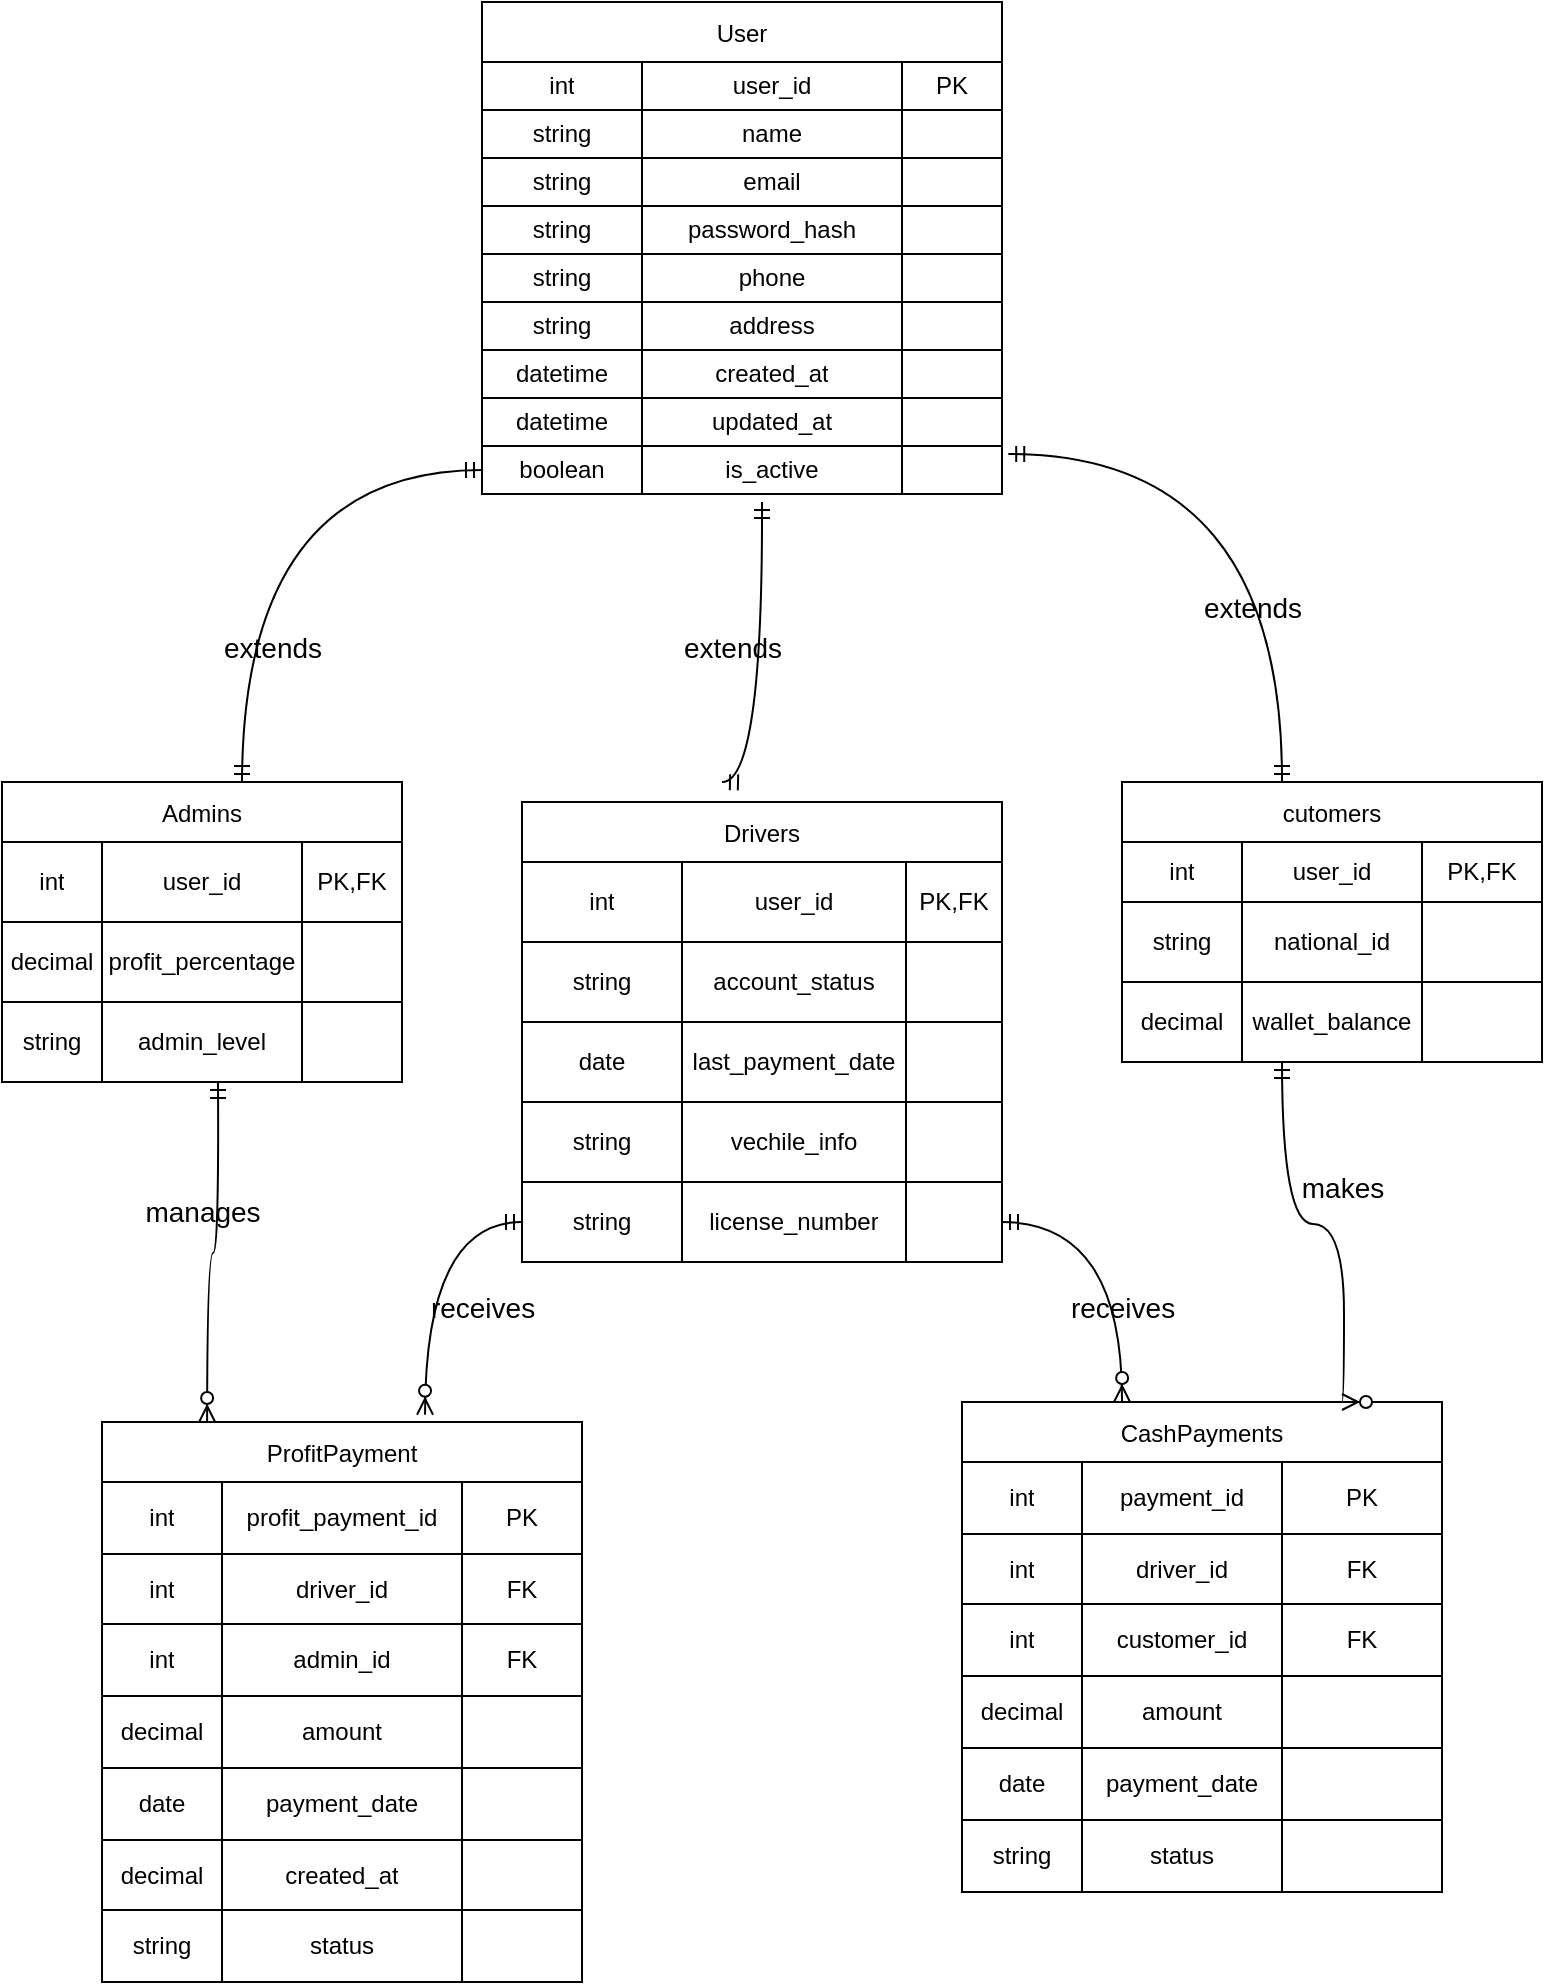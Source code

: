 <mxfile version="26.0.10">
  <diagram id="R2lEEEUBdFMjLlhIrx00" name="Page-1">
    <mxGraphModel dx="1493" dy="669" grid="1" gridSize="10" guides="1" tooltips="1" connect="1" arrows="1" fold="1" page="1" pageScale="1" pageWidth="850" pageHeight="1100" math="0" shadow="0" extFonts="Permanent Marker^https://fonts.googleapis.com/css?family=Permanent+Marker">
      <root>
        <mxCell id="0" />
        <mxCell id="1" parent="0" />
        <mxCell id="Ww189aZFwE7ANTec-XfQ-183" value="User" style="shape=table;startSize=30;container=1;collapsible=0;childLayout=tableLayout;" vertex="1" parent="1">
          <mxGeometry x="280" y="10" width="260" height="246" as="geometry" />
        </mxCell>
        <mxCell id="Ww189aZFwE7ANTec-XfQ-184" value="" style="shape=tableRow;horizontal=0;startSize=0;swimlaneHead=0;swimlaneBody=0;strokeColor=inherit;top=0;left=0;bottom=0;right=0;collapsible=0;dropTarget=0;fillColor=none;points=[[0,0.5],[1,0.5]];portConstraint=eastwest;" vertex="1" parent="Ww189aZFwE7ANTec-XfQ-183">
          <mxGeometry y="30" width="260" height="24" as="geometry" />
        </mxCell>
        <mxCell id="Ww189aZFwE7ANTec-XfQ-185" value="int" style="shape=partialRectangle;html=1;whiteSpace=wrap;connectable=0;strokeColor=inherit;overflow=hidden;fillColor=none;top=0;left=0;bottom=0;right=0;pointerEvents=1;" vertex="1" parent="Ww189aZFwE7ANTec-XfQ-184">
          <mxGeometry width="80" height="24" as="geometry">
            <mxRectangle width="80" height="24" as="alternateBounds" />
          </mxGeometry>
        </mxCell>
        <mxCell id="Ww189aZFwE7ANTec-XfQ-186" value="user_id" style="shape=partialRectangle;html=1;whiteSpace=wrap;connectable=0;strokeColor=inherit;overflow=hidden;fillColor=none;top=0;left=0;bottom=0;right=0;pointerEvents=1;" vertex="1" parent="Ww189aZFwE7ANTec-XfQ-184">
          <mxGeometry x="80" width="130" height="24" as="geometry">
            <mxRectangle width="130" height="24" as="alternateBounds" />
          </mxGeometry>
        </mxCell>
        <mxCell id="Ww189aZFwE7ANTec-XfQ-187" value="PK" style="shape=partialRectangle;html=1;whiteSpace=wrap;connectable=0;strokeColor=inherit;overflow=hidden;fillColor=none;top=0;left=0;bottom=0;right=0;pointerEvents=1;" vertex="1" parent="Ww189aZFwE7ANTec-XfQ-184">
          <mxGeometry x="210" width="50" height="24" as="geometry">
            <mxRectangle width="50" height="24" as="alternateBounds" />
          </mxGeometry>
        </mxCell>
        <mxCell id="Ww189aZFwE7ANTec-XfQ-188" value="" style="shape=tableRow;horizontal=0;startSize=0;swimlaneHead=0;swimlaneBody=0;strokeColor=inherit;top=0;left=0;bottom=0;right=0;collapsible=0;dropTarget=0;fillColor=none;points=[[0,0.5],[1,0.5]];portConstraint=eastwest;" vertex="1" parent="Ww189aZFwE7ANTec-XfQ-183">
          <mxGeometry y="54" width="260" height="24" as="geometry" />
        </mxCell>
        <mxCell id="Ww189aZFwE7ANTec-XfQ-189" value="string" style="shape=partialRectangle;html=1;whiteSpace=wrap;connectable=0;strokeColor=inherit;overflow=hidden;fillColor=none;top=0;left=0;bottom=0;right=0;pointerEvents=1;" vertex="1" parent="Ww189aZFwE7ANTec-XfQ-188">
          <mxGeometry width="80" height="24" as="geometry">
            <mxRectangle width="80" height="24" as="alternateBounds" />
          </mxGeometry>
        </mxCell>
        <mxCell id="Ww189aZFwE7ANTec-XfQ-190" value="name" style="shape=partialRectangle;html=1;whiteSpace=wrap;connectable=0;strokeColor=inherit;overflow=hidden;fillColor=none;top=0;left=0;bottom=0;right=0;pointerEvents=1;" vertex="1" parent="Ww189aZFwE7ANTec-XfQ-188">
          <mxGeometry x="80" width="130" height="24" as="geometry">
            <mxRectangle width="130" height="24" as="alternateBounds" />
          </mxGeometry>
        </mxCell>
        <mxCell id="Ww189aZFwE7ANTec-XfQ-191" value="" style="shape=partialRectangle;html=1;whiteSpace=wrap;connectable=0;strokeColor=inherit;overflow=hidden;fillColor=none;top=0;left=0;bottom=0;right=0;pointerEvents=1;" vertex="1" parent="Ww189aZFwE7ANTec-XfQ-188">
          <mxGeometry x="210" width="50" height="24" as="geometry">
            <mxRectangle width="50" height="24" as="alternateBounds" />
          </mxGeometry>
        </mxCell>
        <mxCell id="Ww189aZFwE7ANTec-XfQ-192" value="" style="shape=tableRow;horizontal=0;startSize=0;swimlaneHead=0;swimlaneBody=0;strokeColor=inherit;top=0;left=0;bottom=0;right=0;collapsible=0;dropTarget=0;fillColor=none;points=[[0,0.5],[1,0.5]];portConstraint=eastwest;" vertex="1" parent="Ww189aZFwE7ANTec-XfQ-183">
          <mxGeometry y="78" width="260" height="24" as="geometry" />
        </mxCell>
        <mxCell id="Ww189aZFwE7ANTec-XfQ-193" value="string" style="shape=partialRectangle;html=1;whiteSpace=wrap;connectable=0;strokeColor=inherit;overflow=hidden;fillColor=none;top=0;left=0;bottom=0;right=0;pointerEvents=1;" vertex="1" parent="Ww189aZFwE7ANTec-XfQ-192">
          <mxGeometry width="80" height="24" as="geometry">
            <mxRectangle width="80" height="24" as="alternateBounds" />
          </mxGeometry>
        </mxCell>
        <mxCell id="Ww189aZFwE7ANTec-XfQ-194" value="email" style="shape=partialRectangle;html=1;whiteSpace=wrap;connectable=0;strokeColor=inherit;overflow=hidden;fillColor=none;top=0;left=0;bottom=0;right=0;pointerEvents=1;" vertex="1" parent="Ww189aZFwE7ANTec-XfQ-192">
          <mxGeometry x="80" width="130" height="24" as="geometry">
            <mxRectangle width="130" height="24" as="alternateBounds" />
          </mxGeometry>
        </mxCell>
        <mxCell id="Ww189aZFwE7ANTec-XfQ-195" value="" style="shape=partialRectangle;html=1;whiteSpace=wrap;connectable=0;strokeColor=inherit;overflow=hidden;fillColor=none;top=0;left=0;bottom=0;right=0;pointerEvents=1;" vertex="1" parent="Ww189aZFwE7ANTec-XfQ-192">
          <mxGeometry x="210" width="50" height="24" as="geometry">
            <mxRectangle width="50" height="24" as="alternateBounds" />
          </mxGeometry>
        </mxCell>
        <mxCell id="Ww189aZFwE7ANTec-XfQ-196" value="" style="shape=tableRow;horizontal=0;startSize=0;swimlaneHead=0;swimlaneBody=0;strokeColor=inherit;top=0;left=0;bottom=0;right=0;collapsible=0;dropTarget=0;fillColor=none;points=[[0,0.5],[1,0.5]];portConstraint=eastwest;" vertex="1" parent="Ww189aZFwE7ANTec-XfQ-183">
          <mxGeometry y="102" width="260" height="24" as="geometry" />
        </mxCell>
        <mxCell id="Ww189aZFwE7ANTec-XfQ-197" value="string" style="shape=partialRectangle;html=1;whiteSpace=wrap;connectable=0;strokeColor=inherit;overflow=hidden;fillColor=none;top=0;left=0;bottom=0;right=0;pointerEvents=1;" vertex="1" parent="Ww189aZFwE7ANTec-XfQ-196">
          <mxGeometry width="80" height="24" as="geometry">
            <mxRectangle width="80" height="24" as="alternateBounds" />
          </mxGeometry>
        </mxCell>
        <mxCell id="Ww189aZFwE7ANTec-XfQ-198" value="password_hash" style="shape=partialRectangle;html=1;whiteSpace=wrap;connectable=0;strokeColor=inherit;overflow=hidden;fillColor=none;top=0;left=0;bottom=0;right=0;pointerEvents=1;" vertex="1" parent="Ww189aZFwE7ANTec-XfQ-196">
          <mxGeometry x="80" width="130" height="24" as="geometry">
            <mxRectangle width="130" height="24" as="alternateBounds" />
          </mxGeometry>
        </mxCell>
        <mxCell id="Ww189aZFwE7ANTec-XfQ-199" value="" style="shape=partialRectangle;html=1;whiteSpace=wrap;connectable=0;strokeColor=inherit;overflow=hidden;fillColor=none;top=0;left=0;bottom=0;right=0;pointerEvents=1;" vertex="1" parent="Ww189aZFwE7ANTec-XfQ-196">
          <mxGeometry x="210" width="50" height="24" as="geometry">
            <mxRectangle width="50" height="24" as="alternateBounds" />
          </mxGeometry>
        </mxCell>
        <mxCell id="Ww189aZFwE7ANTec-XfQ-200" value="" style="shape=tableRow;horizontal=0;startSize=0;swimlaneHead=0;swimlaneBody=0;strokeColor=inherit;top=0;left=0;bottom=0;right=0;collapsible=0;dropTarget=0;fillColor=none;points=[[0,0.5],[1,0.5]];portConstraint=eastwest;" vertex="1" parent="Ww189aZFwE7ANTec-XfQ-183">
          <mxGeometry y="126" width="260" height="24" as="geometry" />
        </mxCell>
        <mxCell id="Ww189aZFwE7ANTec-XfQ-201" value="string" style="shape=partialRectangle;html=1;whiteSpace=wrap;connectable=0;strokeColor=inherit;overflow=hidden;fillColor=none;top=0;left=0;bottom=0;right=0;pointerEvents=1;" vertex="1" parent="Ww189aZFwE7ANTec-XfQ-200">
          <mxGeometry width="80" height="24" as="geometry">
            <mxRectangle width="80" height="24" as="alternateBounds" />
          </mxGeometry>
        </mxCell>
        <mxCell id="Ww189aZFwE7ANTec-XfQ-202" value="phone" style="shape=partialRectangle;html=1;whiteSpace=wrap;connectable=0;strokeColor=inherit;overflow=hidden;fillColor=none;top=0;left=0;bottom=0;right=0;pointerEvents=1;" vertex="1" parent="Ww189aZFwE7ANTec-XfQ-200">
          <mxGeometry x="80" width="130" height="24" as="geometry">
            <mxRectangle width="130" height="24" as="alternateBounds" />
          </mxGeometry>
        </mxCell>
        <mxCell id="Ww189aZFwE7ANTec-XfQ-203" value="" style="shape=partialRectangle;html=1;whiteSpace=wrap;connectable=0;strokeColor=inherit;overflow=hidden;fillColor=none;top=0;left=0;bottom=0;right=0;pointerEvents=1;" vertex="1" parent="Ww189aZFwE7ANTec-XfQ-200">
          <mxGeometry x="210" width="50" height="24" as="geometry">
            <mxRectangle width="50" height="24" as="alternateBounds" />
          </mxGeometry>
        </mxCell>
        <mxCell id="Ww189aZFwE7ANTec-XfQ-204" value="" style="shape=tableRow;horizontal=0;startSize=0;swimlaneHead=0;swimlaneBody=0;strokeColor=inherit;top=0;left=0;bottom=0;right=0;collapsible=0;dropTarget=0;fillColor=none;points=[[0,0.5],[1,0.5]];portConstraint=eastwest;" vertex="1" parent="Ww189aZFwE7ANTec-XfQ-183">
          <mxGeometry y="150" width="260" height="24" as="geometry" />
        </mxCell>
        <mxCell id="Ww189aZFwE7ANTec-XfQ-205" value="string" style="shape=partialRectangle;html=1;whiteSpace=wrap;connectable=0;strokeColor=inherit;overflow=hidden;fillColor=none;top=0;left=0;bottom=0;right=0;pointerEvents=1;" vertex="1" parent="Ww189aZFwE7ANTec-XfQ-204">
          <mxGeometry width="80" height="24" as="geometry">
            <mxRectangle width="80" height="24" as="alternateBounds" />
          </mxGeometry>
        </mxCell>
        <mxCell id="Ww189aZFwE7ANTec-XfQ-206" value="address" style="shape=partialRectangle;html=1;whiteSpace=wrap;connectable=0;strokeColor=inherit;overflow=hidden;fillColor=none;top=0;left=0;bottom=0;right=0;pointerEvents=1;" vertex="1" parent="Ww189aZFwE7ANTec-XfQ-204">
          <mxGeometry x="80" width="130" height="24" as="geometry">
            <mxRectangle width="130" height="24" as="alternateBounds" />
          </mxGeometry>
        </mxCell>
        <mxCell id="Ww189aZFwE7ANTec-XfQ-207" value="" style="shape=partialRectangle;html=1;whiteSpace=wrap;connectable=0;strokeColor=inherit;overflow=hidden;fillColor=none;top=0;left=0;bottom=0;right=0;pointerEvents=1;" vertex="1" parent="Ww189aZFwE7ANTec-XfQ-204">
          <mxGeometry x="210" width="50" height="24" as="geometry">
            <mxRectangle width="50" height="24" as="alternateBounds" />
          </mxGeometry>
        </mxCell>
        <mxCell id="Ww189aZFwE7ANTec-XfQ-212" value="" style="shape=tableRow;horizontal=0;startSize=0;swimlaneHead=0;swimlaneBody=0;strokeColor=inherit;top=0;left=0;bottom=0;right=0;collapsible=0;dropTarget=0;fillColor=none;points=[[0,0.5],[1,0.5]];portConstraint=eastwest;" vertex="1" parent="Ww189aZFwE7ANTec-XfQ-183">
          <mxGeometry y="174" width="260" height="24" as="geometry" />
        </mxCell>
        <mxCell id="Ww189aZFwE7ANTec-XfQ-213" value="datetime" style="shape=partialRectangle;html=1;whiteSpace=wrap;connectable=0;strokeColor=inherit;overflow=hidden;fillColor=none;top=0;left=0;bottom=0;right=0;pointerEvents=1;" vertex="1" parent="Ww189aZFwE7ANTec-XfQ-212">
          <mxGeometry width="80" height="24" as="geometry">
            <mxRectangle width="80" height="24" as="alternateBounds" />
          </mxGeometry>
        </mxCell>
        <mxCell id="Ww189aZFwE7ANTec-XfQ-214" value="created_at" style="shape=partialRectangle;html=1;whiteSpace=wrap;connectable=0;strokeColor=inherit;overflow=hidden;fillColor=none;top=0;left=0;bottom=0;right=0;pointerEvents=1;" vertex="1" parent="Ww189aZFwE7ANTec-XfQ-212">
          <mxGeometry x="80" width="130" height="24" as="geometry">
            <mxRectangle width="130" height="24" as="alternateBounds" />
          </mxGeometry>
        </mxCell>
        <mxCell id="Ww189aZFwE7ANTec-XfQ-215" value="" style="shape=partialRectangle;html=1;whiteSpace=wrap;connectable=0;strokeColor=inherit;overflow=hidden;fillColor=none;top=0;left=0;bottom=0;right=0;pointerEvents=1;" vertex="1" parent="Ww189aZFwE7ANTec-XfQ-212">
          <mxGeometry x="210" width="50" height="24" as="geometry">
            <mxRectangle width="50" height="24" as="alternateBounds" />
          </mxGeometry>
        </mxCell>
        <mxCell id="Ww189aZFwE7ANTec-XfQ-216" value="" style="shape=tableRow;horizontal=0;startSize=0;swimlaneHead=0;swimlaneBody=0;strokeColor=inherit;top=0;left=0;bottom=0;right=0;collapsible=0;dropTarget=0;fillColor=none;points=[[0,0.5],[1,0.5]];portConstraint=eastwest;" vertex="1" parent="Ww189aZFwE7ANTec-XfQ-183">
          <mxGeometry y="198" width="260" height="24" as="geometry" />
        </mxCell>
        <mxCell id="Ww189aZFwE7ANTec-XfQ-217" value="datetime" style="shape=partialRectangle;html=1;whiteSpace=wrap;connectable=0;strokeColor=inherit;overflow=hidden;fillColor=none;top=0;left=0;bottom=0;right=0;pointerEvents=1;" vertex="1" parent="Ww189aZFwE7ANTec-XfQ-216">
          <mxGeometry width="80" height="24" as="geometry">
            <mxRectangle width="80" height="24" as="alternateBounds" />
          </mxGeometry>
        </mxCell>
        <mxCell id="Ww189aZFwE7ANTec-XfQ-218" value="updated_at" style="shape=partialRectangle;html=1;whiteSpace=wrap;connectable=0;strokeColor=inherit;overflow=hidden;fillColor=none;top=0;left=0;bottom=0;right=0;pointerEvents=1;" vertex="1" parent="Ww189aZFwE7ANTec-XfQ-216">
          <mxGeometry x="80" width="130" height="24" as="geometry">
            <mxRectangle width="130" height="24" as="alternateBounds" />
          </mxGeometry>
        </mxCell>
        <mxCell id="Ww189aZFwE7ANTec-XfQ-219" value="" style="shape=partialRectangle;html=1;whiteSpace=wrap;connectable=0;strokeColor=inherit;overflow=hidden;fillColor=none;top=0;left=0;bottom=0;right=0;pointerEvents=1;" vertex="1" parent="Ww189aZFwE7ANTec-XfQ-216">
          <mxGeometry x="210" width="50" height="24" as="geometry">
            <mxRectangle width="50" height="24" as="alternateBounds" />
          </mxGeometry>
        </mxCell>
        <mxCell id="Ww189aZFwE7ANTec-XfQ-220" value="" style="shape=tableRow;horizontal=0;startSize=0;swimlaneHead=0;swimlaneBody=0;strokeColor=inherit;top=0;left=0;bottom=0;right=0;collapsible=0;dropTarget=0;fillColor=none;points=[[0,0.5],[1,0.5]];portConstraint=eastwest;" vertex="1" parent="Ww189aZFwE7ANTec-XfQ-183">
          <mxGeometry y="222" width="260" height="24" as="geometry" />
        </mxCell>
        <mxCell id="Ww189aZFwE7ANTec-XfQ-221" value="boolean" style="shape=partialRectangle;html=1;whiteSpace=wrap;connectable=0;strokeColor=inherit;overflow=hidden;fillColor=none;top=0;left=0;bottom=0;right=0;pointerEvents=1;" vertex="1" parent="Ww189aZFwE7ANTec-XfQ-220">
          <mxGeometry width="80" height="24" as="geometry">
            <mxRectangle width="80" height="24" as="alternateBounds" />
          </mxGeometry>
        </mxCell>
        <mxCell id="Ww189aZFwE7ANTec-XfQ-222" value="is_active" style="shape=partialRectangle;html=1;whiteSpace=wrap;connectable=0;strokeColor=inherit;overflow=hidden;fillColor=none;top=0;left=0;bottom=0;right=0;pointerEvents=1;" vertex="1" parent="Ww189aZFwE7ANTec-XfQ-220">
          <mxGeometry x="80" width="130" height="24" as="geometry">
            <mxRectangle width="130" height="24" as="alternateBounds" />
          </mxGeometry>
        </mxCell>
        <mxCell id="Ww189aZFwE7ANTec-XfQ-223" value="" style="shape=partialRectangle;html=1;whiteSpace=wrap;connectable=0;strokeColor=inherit;overflow=hidden;fillColor=none;top=0;left=0;bottom=0;right=0;pointerEvents=1;" vertex="1" parent="Ww189aZFwE7ANTec-XfQ-220">
          <mxGeometry x="210" width="50" height="24" as="geometry">
            <mxRectangle width="50" height="24" as="alternateBounds" />
          </mxGeometry>
        </mxCell>
        <mxCell id="Ww189aZFwE7ANTec-XfQ-224" value="cutomers" style="shape=table;startSize=30;container=1;collapsible=0;childLayout=tableLayout;" vertex="1" parent="1">
          <mxGeometry x="600" y="400" width="210" height="140" as="geometry" />
        </mxCell>
        <mxCell id="Ww189aZFwE7ANTec-XfQ-225" value="" style="shape=tableRow;horizontal=0;startSize=0;swimlaneHead=0;swimlaneBody=0;strokeColor=inherit;top=0;left=0;bottom=0;right=0;collapsible=0;dropTarget=0;fillColor=none;points=[[0,0.5],[1,0.5]];portConstraint=eastwest;" vertex="1" parent="Ww189aZFwE7ANTec-XfQ-224">
          <mxGeometry y="30" width="210" height="30" as="geometry" />
        </mxCell>
        <mxCell id="Ww189aZFwE7ANTec-XfQ-226" value="int" style="shape=partialRectangle;html=1;whiteSpace=wrap;connectable=0;strokeColor=inherit;overflow=hidden;fillColor=none;top=0;left=0;bottom=0;right=0;pointerEvents=1;" vertex="1" parent="Ww189aZFwE7ANTec-XfQ-225">
          <mxGeometry width="60" height="30" as="geometry">
            <mxRectangle width="60" height="30" as="alternateBounds" />
          </mxGeometry>
        </mxCell>
        <mxCell id="Ww189aZFwE7ANTec-XfQ-227" value="user_id" style="shape=partialRectangle;html=1;whiteSpace=wrap;connectable=0;strokeColor=inherit;overflow=hidden;fillColor=none;top=0;left=0;bottom=0;right=0;pointerEvents=1;" vertex="1" parent="Ww189aZFwE7ANTec-XfQ-225">
          <mxGeometry x="60" width="90" height="30" as="geometry">
            <mxRectangle width="90" height="30" as="alternateBounds" />
          </mxGeometry>
        </mxCell>
        <mxCell id="Ww189aZFwE7ANTec-XfQ-228" value="PK,FK" style="shape=partialRectangle;html=1;whiteSpace=wrap;connectable=0;strokeColor=inherit;overflow=hidden;fillColor=none;top=0;left=0;bottom=0;right=0;pointerEvents=1;" vertex="1" parent="Ww189aZFwE7ANTec-XfQ-225">
          <mxGeometry x="150" width="60" height="30" as="geometry">
            <mxRectangle width="60" height="30" as="alternateBounds" />
          </mxGeometry>
        </mxCell>
        <mxCell id="Ww189aZFwE7ANTec-XfQ-229" value="" style="shape=tableRow;horizontal=0;startSize=0;swimlaneHead=0;swimlaneBody=0;strokeColor=inherit;top=0;left=0;bottom=0;right=0;collapsible=0;dropTarget=0;fillColor=none;points=[[0,0.5],[1,0.5]];portConstraint=eastwest;" vertex="1" parent="Ww189aZFwE7ANTec-XfQ-224">
          <mxGeometry y="60" width="210" height="40" as="geometry" />
        </mxCell>
        <mxCell id="Ww189aZFwE7ANTec-XfQ-230" value="string" style="shape=partialRectangle;html=1;whiteSpace=wrap;connectable=0;strokeColor=inherit;overflow=hidden;fillColor=none;top=0;left=0;bottom=0;right=0;pointerEvents=1;" vertex="1" parent="Ww189aZFwE7ANTec-XfQ-229">
          <mxGeometry width="60" height="40" as="geometry">
            <mxRectangle width="60" height="40" as="alternateBounds" />
          </mxGeometry>
        </mxCell>
        <mxCell id="Ww189aZFwE7ANTec-XfQ-231" value="national_id" style="shape=partialRectangle;html=1;whiteSpace=wrap;connectable=0;strokeColor=inherit;overflow=hidden;fillColor=none;top=0;left=0;bottom=0;right=0;pointerEvents=1;" vertex="1" parent="Ww189aZFwE7ANTec-XfQ-229">
          <mxGeometry x="60" width="90" height="40" as="geometry">
            <mxRectangle width="90" height="40" as="alternateBounds" />
          </mxGeometry>
        </mxCell>
        <mxCell id="Ww189aZFwE7ANTec-XfQ-232" value="" style="shape=partialRectangle;html=1;whiteSpace=wrap;connectable=0;strokeColor=inherit;overflow=hidden;fillColor=none;top=0;left=0;bottom=0;right=0;pointerEvents=1;" vertex="1" parent="Ww189aZFwE7ANTec-XfQ-229">
          <mxGeometry x="150" width="60" height="40" as="geometry">
            <mxRectangle width="60" height="40" as="alternateBounds" />
          </mxGeometry>
        </mxCell>
        <mxCell id="Ww189aZFwE7ANTec-XfQ-233" value="" style="shape=tableRow;horizontal=0;startSize=0;swimlaneHead=0;swimlaneBody=0;strokeColor=inherit;top=0;left=0;bottom=0;right=0;collapsible=0;dropTarget=0;fillColor=none;points=[[0,0.5],[1,0.5]];portConstraint=eastwest;" vertex="1" parent="Ww189aZFwE7ANTec-XfQ-224">
          <mxGeometry y="100" width="210" height="40" as="geometry" />
        </mxCell>
        <mxCell id="Ww189aZFwE7ANTec-XfQ-234" value="decimal" style="shape=partialRectangle;html=1;whiteSpace=wrap;connectable=0;strokeColor=inherit;overflow=hidden;fillColor=none;top=0;left=0;bottom=0;right=0;pointerEvents=1;" vertex="1" parent="Ww189aZFwE7ANTec-XfQ-233">
          <mxGeometry width="60" height="40" as="geometry">
            <mxRectangle width="60" height="40" as="alternateBounds" />
          </mxGeometry>
        </mxCell>
        <mxCell id="Ww189aZFwE7ANTec-XfQ-235" value="wallet_balance" style="shape=partialRectangle;html=1;whiteSpace=wrap;connectable=0;strokeColor=inherit;overflow=hidden;fillColor=none;top=0;left=0;bottom=0;right=0;pointerEvents=1;" vertex="1" parent="Ww189aZFwE7ANTec-XfQ-233">
          <mxGeometry x="60" width="90" height="40" as="geometry">
            <mxRectangle width="90" height="40" as="alternateBounds" />
          </mxGeometry>
        </mxCell>
        <mxCell id="Ww189aZFwE7ANTec-XfQ-236" value="" style="shape=partialRectangle;html=1;whiteSpace=wrap;connectable=0;strokeColor=inherit;overflow=hidden;fillColor=none;top=0;left=0;bottom=0;right=0;pointerEvents=1;" vertex="1" parent="Ww189aZFwE7ANTec-XfQ-233">
          <mxGeometry x="150" width="60" height="40" as="geometry">
            <mxRectangle width="60" height="40" as="alternateBounds" />
          </mxGeometry>
        </mxCell>
        <mxCell id="Ww189aZFwE7ANTec-XfQ-237" value="Drivers" style="shape=table;startSize=30;container=1;collapsible=0;childLayout=tableLayout;" vertex="1" parent="1">
          <mxGeometry x="300" y="410" width="240" height="230" as="geometry" />
        </mxCell>
        <mxCell id="Ww189aZFwE7ANTec-XfQ-238" value="" style="shape=tableRow;horizontal=0;startSize=0;swimlaneHead=0;swimlaneBody=0;strokeColor=inherit;top=0;left=0;bottom=0;right=0;collapsible=0;dropTarget=0;fillColor=none;points=[[0,0.5],[1,0.5]];portConstraint=eastwest;" vertex="1" parent="Ww189aZFwE7ANTec-XfQ-237">
          <mxGeometry y="30" width="240" height="40" as="geometry" />
        </mxCell>
        <mxCell id="Ww189aZFwE7ANTec-XfQ-239" value="int" style="shape=partialRectangle;html=1;whiteSpace=wrap;connectable=0;strokeColor=inherit;overflow=hidden;fillColor=none;top=0;left=0;bottom=0;right=0;pointerEvents=1;" vertex="1" parent="Ww189aZFwE7ANTec-XfQ-238">
          <mxGeometry width="80" height="40" as="geometry">
            <mxRectangle width="80" height="40" as="alternateBounds" />
          </mxGeometry>
        </mxCell>
        <mxCell id="Ww189aZFwE7ANTec-XfQ-240" value="user_id" style="shape=partialRectangle;html=1;whiteSpace=wrap;connectable=0;strokeColor=inherit;overflow=hidden;fillColor=none;top=0;left=0;bottom=0;right=0;pointerEvents=1;" vertex="1" parent="Ww189aZFwE7ANTec-XfQ-238">
          <mxGeometry x="80" width="112" height="40" as="geometry">
            <mxRectangle width="112" height="40" as="alternateBounds" />
          </mxGeometry>
        </mxCell>
        <mxCell id="Ww189aZFwE7ANTec-XfQ-241" value="PK,FK" style="shape=partialRectangle;html=1;whiteSpace=wrap;connectable=0;strokeColor=inherit;overflow=hidden;fillColor=none;top=0;left=0;bottom=0;right=0;pointerEvents=1;" vertex="1" parent="Ww189aZFwE7ANTec-XfQ-238">
          <mxGeometry x="192" width="48" height="40" as="geometry">
            <mxRectangle width="48" height="40" as="alternateBounds" />
          </mxGeometry>
        </mxCell>
        <mxCell id="Ww189aZFwE7ANTec-XfQ-242" value="" style="shape=tableRow;horizontal=0;startSize=0;swimlaneHead=0;swimlaneBody=0;strokeColor=inherit;top=0;left=0;bottom=0;right=0;collapsible=0;dropTarget=0;fillColor=none;points=[[0,0.5],[1,0.5]];portConstraint=eastwest;" vertex="1" parent="Ww189aZFwE7ANTec-XfQ-237">
          <mxGeometry y="70" width="240" height="40" as="geometry" />
        </mxCell>
        <mxCell id="Ww189aZFwE7ANTec-XfQ-243" value="string" style="shape=partialRectangle;html=1;whiteSpace=wrap;connectable=0;strokeColor=inherit;overflow=hidden;fillColor=none;top=0;left=0;bottom=0;right=0;pointerEvents=1;" vertex="1" parent="Ww189aZFwE7ANTec-XfQ-242">
          <mxGeometry width="80" height="40" as="geometry">
            <mxRectangle width="80" height="40" as="alternateBounds" />
          </mxGeometry>
        </mxCell>
        <mxCell id="Ww189aZFwE7ANTec-XfQ-244" value="account_status" style="shape=partialRectangle;html=1;whiteSpace=wrap;connectable=0;strokeColor=inherit;overflow=hidden;fillColor=none;top=0;left=0;bottom=0;right=0;pointerEvents=1;" vertex="1" parent="Ww189aZFwE7ANTec-XfQ-242">
          <mxGeometry x="80" width="112" height="40" as="geometry">
            <mxRectangle width="112" height="40" as="alternateBounds" />
          </mxGeometry>
        </mxCell>
        <mxCell id="Ww189aZFwE7ANTec-XfQ-245" value="" style="shape=partialRectangle;html=1;whiteSpace=wrap;connectable=0;strokeColor=inherit;overflow=hidden;fillColor=none;top=0;left=0;bottom=0;right=0;pointerEvents=1;" vertex="1" parent="Ww189aZFwE7ANTec-XfQ-242">
          <mxGeometry x="192" width="48" height="40" as="geometry">
            <mxRectangle width="48" height="40" as="alternateBounds" />
          </mxGeometry>
        </mxCell>
        <mxCell id="Ww189aZFwE7ANTec-XfQ-246" value="" style="shape=tableRow;horizontal=0;startSize=0;swimlaneHead=0;swimlaneBody=0;strokeColor=inherit;top=0;left=0;bottom=0;right=0;collapsible=0;dropTarget=0;fillColor=none;points=[[0,0.5],[1,0.5]];portConstraint=eastwest;" vertex="1" parent="Ww189aZFwE7ANTec-XfQ-237">
          <mxGeometry y="110" width="240" height="40" as="geometry" />
        </mxCell>
        <mxCell id="Ww189aZFwE7ANTec-XfQ-247" value="date" style="shape=partialRectangle;html=1;whiteSpace=wrap;connectable=0;strokeColor=inherit;overflow=hidden;fillColor=none;top=0;left=0;bottom=0;right=0;pointerEvents=1;" vertex="1" parent="Ww189aZFwE7ANTec-XfQ-246">
          <mxGeometry width="80" height="40" as="geometry">
            <mxRectangle width="80" height="40" as="alternateBounds" />
          </mxGeometry>
        </mxCell>
        <mxCell id="Ww189aZFwE7ANTec-XfQ-248" value="last_payment_date" style="shape=partialRectangle;html=1;whiteSpace=wrap;connectable=0;strokeColor=inherit;overflow=hidden;fillColor=none;top=0;left=0;bottom=0;right=0;pointerEvents=1;" vertex="1" parent="Ww189aZFwE7ANTec-XfQ-246">
          <mxGeometry x="80" width="112" height="40" as="geometry">
            <mxRectangle width="112" height="40" as="alternateBounds" />
          </mxGeometry>
        </mxCell>
        <mxCell id="Ww189aZFwE7ANTec-XfQ-249" value="" style="shape=partialRectangle;html=1;whiteSpace=wrap;connectable=0;strokeColor=inherit;overflow=hidden;fillColor=none;top=0;left=0;bottom=0;right=0;pointerEvents=1;" vertex="1" parent="Ww189aZFwE7ANTec-XfQ-246">
          <mxGeometry x="192" width="48" height="40" as="geometry">
            <mxRectangle width="48" height="40" as="alternateBounds" />
          </mxGeometry>
        </mxCell>
        <mxCell id="Ww189aZFwE7ANTec-XfQ-250" value="" style="shape=tableRow;horizontal=0;startSize=0;swimlaneHead=0;swimlaneBody=0;strokeColor=inherit;top=0;left=0;bottom=0;right=0;collapsible=0;dropTarget=0;fillColor=none;points=[[0,0.5],[1,0.5]];portConstraint=eastwest;" vertex="1" parent="Ww189aZFwE7ANTec-XfQ-237">
          <mxGeometry y="150" width="240" height="40" as="geometry" />
        </mxCell>
        <mxCell id="Ww189aZFwE7ANTec-XfQ-251" value="string" style="shape=partialRectangle;html=1;whiteSpace=wrap;connectable=0;strokeColor=inherit;overflow=hidden;fillColor=none;top=0;left=0;bottom=0;right=0;pointerEvents=1;" vertex="1" parent="Ww189aZFwE7ANTec-XfQ-250">
          <mxGeometry width="80" height="40" as="geometry">
            <mxRectangle width="80" height="40" as="alternateBounds" />
          </mxGeometry>
        </mxCell>
        <mxCell id="Ww189aZFwE7ANTec-XfQ-252" value="vechile_info" style="shape=partialRectangle;html=1;whiteSpace=wrap;connectable=0;strokeColor=inherit;overflow=hidden;fillColor=none;top=0;left=0;bottom=0;right=0;pointerEvents=1;" vertex="1" parent="Ww189aZFwE7ANTec-XfQ-250">
          <mxGeometry x="80" width="112" height="40" as="geometry">
            <mxRectangle width="112" height="40" as="alternateBounds" />
          </mxGeometry>
        </mxCell>
        <mxCell id="Ww189aZFwE7ANTec-XfQ-253" value="" style="shape=partialRectangle;html=1;whiteSpace=wrap;connectable=0;strokeColor=inherit;overflow=hidden;fillColor=none;top=0;left=0;bottom=0;right=0;pointerEvents=1;" vertex="1" parent="Ww189aZFwE7ANTec-XfQ-250">
          <mxGeometry x="192" width="48" height="40" as="geometry">
            <mxRectangle width="48" height="40" as="alternateBounds" />
          </mxGeometry>
        </mxCell>
        <mxCell id="Ww189aZFwE7ANTec-XfQ-254" value="" style="shape=tableRow;horizontal=0;startSize=0;swimlaneHead=0;swimlaneBody=0;strokeColor=inherit;top=0;left=0;bottom=0;right=0;collapsible=0;dropTarget=0;fillColor=none;points=[[0,0.5],[1,0.5]];portConstraint=eastwest;" vertex="1" parent="Ww189aZFwE7ANTec-XfQ-237">
          <mxGeometry y="190" width="240" height="40" as="geometry" />
        </mxCell>
        <mxCell id="Ww189aZFwE7ANTec-XfQ-255" value="string" style="shape=partialRectangle;html=1;whiteSpace=wrap;connectable=0;strokeColor=inherit;overflow=hidden;fillColor=none;top=0;left=0;bottom=0;right=0;pointerEvents=1;" vertex="1" parent="Ww189aZFwE7ANTec-XfQ-254">
          <mxGeometry width="80" height="40" as="geometry">
            <mxRectangle width="80" height="40" as="alternateBounds" />
          </mxGeometry>
        </mxCell>
        <mxCell id="Ww189aZFwE7ANTec-XfQ-256" value="license_number" style="shape=partialRectangle;html=1;whiteSpace=wrap;connectable=0;strokeColor=inherit;overflow=hidden;fillColor=none;top=0;left=0;bottom=0;right=0;pointerEvents=1;" vertex="1" parent="Ww189aZFwE7ANTec-XfQ-254">
          <mxGeometry x="80" width="112" height="40" as="geometry">
            <mxRectangle width="112" height="40" as="alternateBounds" />
          </mxGeometry>
        </mxCell>
        <mxCell id="Ww189aZFwE7ANTec-XfQ-257" value="" style="shape=partialRectangle;html=1;whiteSpace=wrap;connectable=0;strokeColor=inherit;overflow=hidden;fillColor=none;top=0;left=0;bottom=0;right=0;pointerEvents=1;" vertex="1" parent="Ww189aZFwE7ANTec-XfQ-254">
          <mxGeometry x="192" width="48" height="40" as="geometry">
            <mxRectangle width="48" height="40" as="alternateBounds" />
          </mxGeometry>
        </mxCell>
        <mxCell id="Ww189aZFwE7ANTec-XfQ-258" value="Admins" style="shape=table;startSize=30;container=1;collapsible=0;childLayout=tableLayout;" vertex="1" parent="1">
          <mxGeometry x="40" y="400" width="200" height="150" as="geometry" />
        </mxCell>
        <mxCell id="Ww189aZFwE7ANTec-XfQ-259" value="" style="shape=tableRow;horizontal=0;startSize=0;swimlaneHead=0;swimlaneBody=0;strokeColor=inherit;top=0;left=0;bottom=0;right=0;collapsible=0;dropTarget=0;fillColor=none;points=[[0,0.5],[1,0.5]];portConstraint=eastwest;" vertex="1" parent="Ww189aZFwE7ANTec-XfQ-258">
          <mxGeometry y="30" width="200" height="40" as="geometry" />
        </mxCell>
        <mxCell id="Ww189aZFwE7ANTec-XfQ-260" value="int" style="shape=partialRectangle;html=1;whiteSpace=wrap;connectable=0;strokeColor=inherit;overflow=hidden;fillColor=none;top=0;left=0;bottom=0;right=0;pointerEvents=1;" vertex="1" parent="Ww189aZFwE7ANTec-XfQ-259">
          <mxGeometry width="50" height="40" as="geometry">
            <mxRectangle width="50" height="40" as="alternateBounds" />
          </mxGeometry>
        </mxCell>
        <mxCell id="Ww189aZFwE7ANTec-XfQ-261" value="user_id" style="shape=partialRectangle;html=1;whiteSpace=wrap;connectable=0;strokeColor=inherit;overflow=hidden;fillColor=none;top=0;left=0;bottom=0;right=0;pointerEvents=1;" vertex="1" parent="Ww189aZFwE7ANTec-XfQ-259">
          <mxGeometry x="50" width="100" height="40" as="geometry">
            <mxRectangle width="100" height="40" as="alternateBounds" />
          </mxGeometry>
        </mxCell>
        <mxCell id="Ww189aZFwE7ANTec-XfQ-262" value="PK,FK" style="shape=partialRectangle;html=1;whiteSpace=wrap;connectable=0;strokeColor=inherit;overflow=hidden;fillColor=none;top=0;left=0;bottom=0;right=0;pointerEvents=1;" vertex="1" parent="Ww189aZFwE7ANTec-XfQ-259">
          <mxGeometry x="150" width="50" height="40" as="geometry">
            <mxRectangle width="50" height="40" as="alternateBounds" />
          </mxGeometry>
        </mxCell>
        <mxCell id="Ww189aZFwE7ANTec-XfQ-263" value="" style="shape=tableRow;horizontal=0;startSize=0;swimlaneHead=0;swimlaneBody=0;strokeColor=inherit;top=0;left=0;bottom=0;right=0;collapsible=0;dropTarget=0;fillColor=none;points=[[0,0.5],[1,0.5]];portConstraint=eastwest;" vertex="1" parent="Ww189aZFwE7ANTec-XfQ-258">
          <mxGeometry y="70" width="200" height="40" as="geometry" />
        </mxCell>
        <mxCell id="Ww189aZFwE7ANTec-XfQ-264" value="decimal" style="shape=partialRectangle;html=1;whiteSpace=wrap;connectable=0;strokeColor=inherit;overflow=hidden;fillColor=none;top=0;left=0;bottom=0;right=0;pointerEvents=1;" vertex="1" parent="Ww189aZFwE7ANTec-XfQ-263">
          <mxGeometry width="50" height="40" as="geometry">
            <mxRectangle width="50" height="40" as="alternateBounds" />
          </mxGeometry>
        </mxCell>
        <mxCell id="Ww189aZFwE7ANTec-XfQ-265" value="profit_percentage" style="shape=partialRectangle;html=1;whiteSpace=wrap;connectable=0;strokeColor=inherit;overflow=hidden;fillColor=none;top=0;left=0;bottom=0;right=0;pointerEvents=1;" vertex="1" parent="Ww189aZFwE7ANTec-XfQ-263">
          <mxGeometry x="50" width="100" height="40" as="geometry">
            <mxRectangle width="100" height="40" as="alternateBounds" />
          </mxGeometry>
        </mxCell>
        <mxCell id="Ww189aZFwE7ANTec-XfQ-266" value="" style="shape=partialRectangle;html=1;whiteSpace=wrap;connectable=0;strokeColor=inherit;overflow=hidden;fillColor=none;top=0;left=0;bottom=0;right=0;pointerEvents=1;" vertex="1" parent="Ww189aZFwE7ANTec-XfQ-263">
          <mxGeometry x="150" width="50" height="40" as="geometry">
            <mxRectangle width="50" height="40" as="alternateBounds" />
          </mxGeometry>
        </mxCell>
        <mxCell id="Ww189aZFwE7ANTec-XfQ-267" value="" style="shape=tableRow;horizontal=0;startSize=0;swimlaneHead=0;swimlaneBody=0;strokeColor=inherit;top=0;left=0;bottom=0;right=0;collapsible=0;dropTarget=0;fillColor=none;points=[[0,0.5],[1,0.5]];portConstraint=eastwest;" vertex="1" parent="Ww189aZFwE7ANTec-XfQ-258">
          <mxGeometry y="110" width="200" height="40" as="geometry" />
        </mxCell>
        <mxCell id="Ww189aZFwE7ANTec-XfQ-268" value="string" style="shape=partialRectangle;html=1;whiteSpace=wrap;connectable=0;strokeColor=inherit;overflow=hidden;fillColor=none;top=0;left=0;bottom=0;right=0;pointerEvents=1;" vertex="1" parent="Ww189aZFwE7ANTec-XfQ-267">
          <mxGeometry width="50" height="40" as="geometry">
            <mxRectangle width="50" height="40" as="alternateBounds" />
          </mxGeometry>
        </mxCell>
        <mxCell id="Ww189aZFwE7ANTec-XfQ-269" value="admin_level" style="shape=partialRectangle;html=1;whiteSpace=wrap;connectable=0;strokeColor=inherit;overflow=hidden;fillColor=none;top=0;left=0;bottom=0;right=0;pointerEvents=1;" vertex="1" parent="Ww189aZFwE7ANTec-XfQ-267">
          <mxGeometry x="50" width="100" height="40" as="geometry">
            <mxRectangle width="100" height="40" as="alternateBounds" />
          </mxGeometry>
        </mxCell>
        <mxCell id="Ww189aZFwE7ANTec-XfQ-270" value="" style="shape=partialRectangle;html=1;whiteSpace=wrap;connectable=0;strokeColor=inherit;overflow=hidden;fillColor=none;top=0;left=0;bottom=0;right=0;pointerEvents=1;" vertex="1" parent="Ww189aZFwE7ANTec-XfQ-267">
          <mxGeometry x="150" width="50" height="40" as="geometry">
            <mxRectangle width="50" height="40" as="alternateBounds" />
          </mxGeometry>
        </mxCell>
        <mxCell id="Ww189aZFwE7ANTec-XfQ-271" value="CashPayments" style="shape=table;startSize=30;container=1;collapsible=0;childLayout=tableLayout;" vertex="1" parent="1">
          <mxGeometry x="520" y="710" width="240" height="245" as="geometry" />
        </mxCell>
        <mxCell id="Ww189aZFwE7ANTec-XfQ-272" value="" style="shape=tableRow;horizontal=0;startSize=0;swimlaneHead=0;swimlaneBody=0;strokeColor=inherit;top=0;left=0;bottom=0;right=0;collapsible=0;dropTarget=0;fillColor=none;points=[[0,0.5],[1,0.5]];portConstraint=eastwest;" vertex="1" parent="Ww189aZFwE7ANTec-XfQ-271">
          <mxGeometry y="30" width="240" height="36" as="geometry" />
        </mxCell>
        <mxCell id="Ww189aZFwE7ANTec-XfQ-273" value="int" style="shape=partialRectangle;html=1;whiteSpace=wrap;connectable=0;strokeColor=inherit;overflow=hidden;fillColor=none;top=0;left=0;bottom=0;right=0;pointerEvents=1;" vertex="1" parent="Ww189aZFwE7ANTec-XfQ-272">
          <mxGeometry width="60" height="36" as="geometry">
            <mxRectangle width="60" height="36" as="alternateBounds" />
          </mxGeometry>
        </mxCell>
        <mxCell id="Ww189aZFwE7ANTec-XfQ-274" value="payment_id" style="shape=partialRectangle;html=1;whiteSpace=wrap;connectable=0;strokeColor=inherit;overflow=hidden;fillColor=none;top=0;left=0;bottom=0;right=0;pointerEvents=1;" vertex="1" parent="Ww189aZFwE7ANTec-XfQ-272">
          <mxGeometry x="60" width="100" height="36" as="geometry">
            <mxRectangle width="100" height="36" as="alternateBounds" />
          </mxGeometry>
        </mxCell>
        <mxCell id="Ww189aZFwE7ANTec-XfQ-275" value="PK" style="shape=partialRectangle;html=1;whiteSpace=wrap;connectable=0;strokeColor=inherit;overflow=hidden;fillColor=none;top=0;left=0;bottom=0;right=0;pointerEvents=1;" vertex="1" parent="Ww189aZFwE7ANTec-XfQ-272">
          <mxGeometry x="160" width="80" height="36" as="geometry">
            <mxRectangle width="80" height="36" as="alternateBounds" />
          </mxGeometry>
        </mxCell>
        <mxCell id="Ww189aZFwE7ANTec-XfQ-276" value="" style="shape=tableRow;horizontal=0;startSize=0;swimlaneHead=0;swimlaneBody=0;strokeColor=inherit;top=0;left=0;bottom=0;right=0;collapsible=0;dropTarget=0;fillColor=none;points=[[0,0.5],[1,0.5]];portConstraint=eastwest;" vertex="1" parent="Ww189aZFwE7ANTec-XfQ-271">
          <mxGeometry y="66" width="240" height="35" as="geometry" />
        </mxCell>
        <mxCell id="Ww189aZFwE7ANTec-XfQ-277" value="int" style="shape=partialRectangle;html=1;whiteSpace=wrap;connectable=0;strokeColor=inherit;overflow=hidden;fillColor=none;top=0;left=0;bottom=0;right=0;pointerEvents=1;" vertex="1" parent="Ww189aZFwE7ANTec-XfQ-276">
          <mxGeometry width="60" height="35" as="geometry">
            <mxRectangle width="60" height="35" as="alternateBounds" />
          </mxGeometry>
        </mxCell>
        <mxCell id="Ww189aZFwE7ANTec-XfQ-278" value="driver_id" style="shape=partialRectangle;html=1;whiteSpace=wrap;connectable=0;strokeColor=inherit;overflow=hidden;fillColor=none;top=0;left=0;bottom=0;right=0;pointerEvents=1;" vertex="1" parent="Ww189aZFwE7ANTec-XfQ-276">
          <mxGeometry x="60" width="100" height="35" as="geometry">
            <mxRectangle width="100" height="35" as="alternateBounds" />
          </mxGeometry>
        </mxCell>
        <mxCell id="Ww189aZFwE7ANTec-XfQ-279" value="FK" style="shape=partialRectangle;html=1;whiteSpace=wrap;connectable=0;strokeColor=inherit;overflow=hidden;fillColor=none;top=0;left=0;bottom=0;right=0;pointerEvents=1;" vertex="1" parent="Ww189aZFwE7ANTec-XfQ-276">
          <mxGeometry x="160" width="80" height="35" as="geometry">
            <mxRectangle width="80" height="35" as="alternateBounds" />
          </mxGeometry>
        </mxCell>
        <mxCell id="Ww189aZFwE7ANTec-XfQ-280" value="" style="shape=tableRow;horizontal=0;startSize=0;swimlaneHead=0;swimlaneBody=0;strokeColor=inherit;top=0;left=0;bottom=0;right=0;collapsible=0;dropTarget=0;fillColor=none;points=[[0,0.5],[1,0.5]];portConstraint=eastwest;" vertex="1" parent="Ww189aZFwE7ANTec-XfQ-271">
          <mxGeometry y="101" width="240" height="36" as="geometry" />
        </mxCell>
        <mxCell id="Ww189aZFwE7ANTec-XfQ-281" value="int" style="shape=partialRectangle;html=1;whiteSpace=wrap;connectable=0;strokeColor=inherit;overflow=hidden;fillColor=none;top=0;left=0;bottom=0;right=0;pointerEvents=1;" vertex="1" parent="Ww189aZFwE7ANTec-XfQ-280">
          <mxGeometry width="60" height="36" as="geometry">
            <mxRectangle width="60" height="36" as="alternateBounds" />
          </mxGeometry>
        </mxCell>
        <mxCell id="Ww189aZFwE7ANTec-XfQ-282" value="customer_id" style="shape=partialRectangle;html=1;whiteSpace=wrap;connectable=0;strokeColor=inherit;overflow=hidden;fillColor=none;top=0;left=0;bottom=0;right=0;pointerEvents=1;" vertex="1" parent="Ww189aZFwE7ANTec-XfQ-280">
          <mxGeometry x="60" width="100" height="36" as="geometry">
            <mxRectangle width="100" height="36" as="alternateBounds" />
          </mxGeometry>
        </mxCell>
        <mxCell id="Ww189aZFwE7ANTec-XfQ-283" value="FK" style="shape=partialRectangle;html=1;whiteSpace=wrap;connectable=0;strokeColor=inherit;overflow=hidden;fillColor=none;top=0;left=0;bottom=0;right=0;pointerEvents=1;" vertex="1" parent="Ww189aZFwE7ANTec-XfQ-280">
          <mxGeometry x="160" width="80" height="36" as="geometry">
            <mxRectangle width="80" height="36" as="alternateBounds" />
          </mxGeometry>
        </mxCell>
        <mxCell id="Ww189aZFwE7ANTec-XfQ-284" value="" style="shape=tableRow;horizontal=0;startSize=0;swimlaneHead=0;swimlaneBody=0;strokeColor=inherit;top=0;left=0;bottom=0;right=0;collapsible=0;dropTarget=0;fillColor=none;points=[[0,0.5],[1,0.5]];portConstraint=eastwest;" vertex="1" parent="Ww189aZFwE7ANTec-XfQ-271">
          <mxGeometry y="137" width="240" height="36" as="geometry" />
        </mxCell>
        <mxCell id="Ww189aZFwE7ANTec-XfQ-285" value="decimal" style="shape=partialRectangle;html=1;whiteSpace=wrap;connectable=0;strokeColor=inherit;overflow=hidden;fillColor=none;top=0;left=0;bottom=0;right=0;pointerEvents=1;" vertex="1" parent="Ww189aZFwE7ANTec-XfQ-284">
          <mxGeometry width="60" height="36" as="geometry">
            <mxRectangle width="60" height="36" as="alternateBounds" />
          </mxGeometry>
        </mxCell>
        <mxCell id="Ww189aZFwE7ANTec-XfQ-286" value="amount" style="shape=partialRectangle;html=1;whiteSpace=wrap;connectable=0;strokeColor=inherit;overflow=hidden;fillColor=none;top=0;left=0;bottom=0;right=0;pointerEvents=1;" vertex="1" parent="Ww189aZFwE7ANTec-XfQ-284">
          <mxGeometry x="60" width="100" height="36" as="geometry">
            <mxRectangle width="100" height="36" as="alternateBounds" />
          </mxGeometry>
        </mxCell>
        <mxCell id="Ww189aZFwE7ANTec-XfQ-287" value="" style="shape=partialRectangle;html=1;whiteSpace=wrap;connectable=0;strokeColor=inherit;overflow=hidden;fillColor=none;top=0;left=0;bottom=0;right=0;pointerEvents=1;" vertex="1" parent="Ww189aZFwE7ANTec-XfQ-284">
          <mxGeometry x="160" width="80" height="36" as="geometry">
            <mxRectangle width="80" height="36" as="alternateBounds" />
          </mxGeometry>
        </mxCell>
        <mxCell id="Ww189aZFwE7ANTec-XfQ-288" value="" style="shape=tableRow;horizontal=0;startSize=0;swimlaneHead=0;swimlaneBody=0;strokeColor=inherit;top=0;left=0;bottom=0;right=0;collapsible=0;dropTarget=0;fillColor=none;points=[[0,0.5],[1,0.5]];portConstraint=eastwest;" vertex="1" parent="Ww189aZFwE7ANTec-XfQ-271">
          <mxGeometry y="173" width="240" height="36" as="geometry" />
        </mxCell>
        <mxCell id="Ww189aZFwE7ANTec-XfQ-289" value="date" style="shape=partialRectangle;html=1;whiteSpace=wrap;connectable=0;strokeColor=inherit;overflow=hidden;fillColor=none;top=0;left=0;bottom=0;right=0;pointerEvents=1;" vertex="1" parent="Ww189aZFwE7ANTec-XfQ-288">
          <mxGeometry width="60" height="36" as="geometry">
            <mxRectangle width="60" height="36" as="alternateBounds" />
          </mxGeometry>
        </mxCell>
        <mxCell id="Ww189aZFwE7ANTec-XfQ-290" value="payment_date" style="shape=partialRectangle;html=1;whiteSpace=wrap;connectable=0;strokeColor=inherit;overflow=hidden;fillColor=none;top=0;left=0;bottom=0;right=0;pointerEvents=1;" vertex="1" parent="Ww189aZFwE7ANTec-XfQ-288">
          <mxGeometry x="60" width="100" height="36" as="geometry">
            <mxRectangle width="100" height="36" as="alternateBounds" />
          </mxGeometry>
        </mxCell>
        <mxCell id="Ww189aZFwE7ANTec-XfQ-291" value="" style="shape=partialRectangle;html=1;whiteSpace=wrap;connectable=0;strokeColor=inherit;overflow=hidden;fillColor=none;top=0;left=0;bottom=0;right=0;pointerEvents=1;" vertex="1" parent="Ww189aZFwE7ANTec-XfQ-288">
          <mxGeometry x="160" width="80" height="36" as="geometry">
            <mxRectangle width="80" height="36" as="alternateBounds" />
          </mxGeometry>
        </mxCell>
        <mxCell id="Ww189aZFwE7ANTec-XfQ-296" value="" style="shape=tableRow;horizontal=0;startSize=0;swimlaneHead=0;swimlaneBody=0;strokeColor=inherit;top=0;left=0;bottom=0;right=0;collapsible=0;dropTarget=0;fillColor=none;points=[[0,0.5],[1,0.5]];portConstraint=eastwest;" vertex="1" parent="Ww189aZFwE7ANTec-XfQ-271">
          <mxGeometry y="209" width="240" height="36" as="geometry" />
        </mxCell>
        <mxCell id="Ww189aZFwE7ANTec-XfQ-297" value="string" style="shape=partialRectangle;html=1;whiteSpace=wrap;connectable=0;strokeColor=inherit;overflow=hidden;fillColor=none;top=0;left=0;bottom=0;right=0;pointerEvents=1;" vertex="1" parent="Ww189aZFwE7ANTec-XfQ-296">
          <mxGeometry width="60" height="36" as="geometry">
            <mxRectangle width="60" height="36" as="alternateBounds" />
          </mxGeometry>
        </mxCell>
        <mxCell id="Ww189aZFwE7ANTec-XfQ-298" value="status" style="shape=partialRectangle;html=1;whiteSpace=wrap;connectable=0;strokeColor=inherit;overflow=hidden;fillColor=none;top=0;left=0;bottom=0;right=0;pointerEvents=1;" vertex="1" parent="Ww189aZFwE7ANTec-XfQ-296">
          <mxGeometry x="60" width="100" height="36" as="geometry">
            <mxRectangle width="100" height="36" as="alternateBounds" />
          </mxGeometry>
        </mxCell>
        <mxCell id="Ww189aZFwE7ANTec-XfQ-299" value="" style="shape=partialRectangle;html=1;whiteSpace=wrap;connectable=0;strokeColor=inherit;overflow=hidden;fillColor=none;top=0;left=0;bottom=0;right=0;pointerEvents=1;" vertex="1" parent="Ww189aZFwE7ANTec-XfQ-296">
          <mxGeometry x="160" width="80" height="36" as="geometry">
            <mxRectangle width="80" height="36" as="alternateBounds" />
          </mxGeometry>
        </mxCell>
        <mxCell id="Ww189aZFwE7ANTec-XfQ-329" value="ProfitPayment" style="shape=table;startSize=30;container=1;collapsible=0;childLayout=tableLayout;" vertex="1" parent="1">
          <mxGeometry x="90" y="720" width="240" height="280" as="geometry" />
        </mxCell>
        <mxCell id="Ww189aZFwE7ANTec-XfQ-330" value="" style="shape=tableRow;horizontal=0;startSize=0;swimlaneHead=0;swimlaneBody=0;strokeColor=inherit;top=0;left=0;bottom=0;right=0;collapsible=0;dropTarget=0;fillColor=none;points=[[0,0.5],[1,0.5]];portConstraint=eastwest;" vertex="1" parent="Ww189aZFwE7ANTec-XfQ-329">
          <mxGeometry y="30" width="240" height="36" as="geometry" />
        </mxCell>
        <mxCell id="Ww189aZFwE7ANTec-XfQ-331" value="int" style="shape=partialRectangle;html=1;whiteSpace=wrap;connectable=0;strokeColor=inherit;overflow=hidden;fillColor=none;top=0;left=0;bottom=0;right=0;pointerEvents=1;" vertex="1" parent="Ww189aZFwE7ANTec-XfQ-330">
          <mxGeometry width="60" height="36" as="geometry">
            <mxRectangle width="60" height="36" as="alternateBounds" />
          </mxGeometry>
        </mxCell>
        <mxCell id="Ww189aZFwE7ANTec-XfQ-332" value="profit_payment_id" style="shape=partialRectangle;html=1;whiteSpace=wrap;connectable=0;strokeColor=inherit;overflow=hidden;fillColor=none;top=0;left=0;bottom=0;right=0;pointerEvents=1;" vertex="1" parent="Ww189aZFwE7ANTec-XfQ-330">
          <mxGeometry x="60" width="120" height="36" as="geometry">
            <mxRectangle width="120" height="36" as="alternateBounds" />
          </mxGeometry>
        </mxCell>
        <mxCell id="Ww189aZFwE7ANTec-XfQ-333" value="PK" style="shape=partialRectangle;html=1;whiteSpace=wrap;connectable=0;strokeColor=inherit;overflow=hidden;fillColor=none;top=0;left=0;bottom=0;right=0;pointerEvents=1;" vertex="1" parent="Ww189aZFwE7ANTec-XfQ-330">
          <mxGeometry x="180" width="60" height="36" as="geometry">
            <mxRectangle width="60" height="36" as="alternateBounds" />
          </mxGeometry>
        </mxCell>
        <mxCell id="Ww189aZFwE7ANTec-XfQ-334" value="" style="shape=tableRow;horizontal=0;startSize=0;swimlaneHead=0;swimlaneBody=0;strokeColor=inherit;top=0;left=0;bottom=0;right=0;collapsible=0;dropTarget=0;fillColor=none;points=[[0,0.5],[1,0.5]];portConstraint=eastwest;" vertex="1" parent="Ww189aZFwE7ANTec-XfQ-329">
          <mxGeometry y="66" width="240" height="35" as="geometry" />
        </mxCell>
        <mxCell id="Ww189aZFwE7ANTec-XfQ-335" value="int" style="shape=partialRectangle;html=1;whiteSpace=wrap;connectable=0;strokeColor=inherit;overflow=hidden;fillColor=none;top=0;left=0;bottom=0;right=0;pointerEvents=1;" vertex="1" parent="Ww189aZFwE7ANTec-XfQ-334">
          <mxGeometry width="60" height="35" as="geometry">
            <mxRectangle width="60" height="35" as="alternateBounds" />
          </mxGeometry>
        </mxCell>
        <mxCell id="Ww189aZFwE7ANTec-XfQ-336" value="driver_id" style="shape=partialRectangle;html=1;whiteSpace=wrap;connectable=0;strokeColor=inherit;overflow=hidden;fillColor=none;top=0;left=0;bottom=0;right=0;pointerEvents=1;" vertex="1" parent="Ww189aZFwE7ANTec-XfQ-334">
          <mxGeometry x="60" width="120" height="35" as="geometry">
            <mxRectangle width="120" height="35" as="alternateBounds" />
          </mxGeometry>
        </mxCell>
        <mxCell id="Ww189aZFwE7ANTec-XfQ-337" value="FK" style="shape=partialRectangle;html=1;whiteSpace=wrap;connectable=0;strokeColor=inherit;overflow=hidden;fillColor=none;top=0;left=0;bottom=0;right=0;pointerEvents=1;" vertex="1" parent="Ww189aZFwE7ANTec-XfQ-334">
          <mxGeometry x="180" width="60" height="35" as="geometry">
            <mxRectangle width="60" height="35" as="alternateBounds" />
          </mxGeometry>
        </mxCell>
        <mxCell id="Ww189aZFwE7ANTec-XfQ-338" value="" style="shape=tableRow;horizontal=0;startSize=0;swimlaneHead=0;swimlaneBody=0;strokeColor=inherit;top=0;left=0;bottom=0;right=0;collapsible=0;dropTarget=0;fillColor=none;points=[[0,0.5],[1,0.5]];portConstraint=eastwest;" vertex="1" parent="Ww189aZFwE7ANTec-XfQ-329">
          <mxGeometry y="101" width="240" height="36" as="geometry" />
        </mxCell>
        <mxCell id="Ww189aZFwE7ANTec-XfQ-339" value="int" style="shape=partialRectangle;html=1;whiteSpace=wrap;connectable=0;strokeColor=inherit;overflow=hidden;fillColor=none;top=0;left=0;bottom=0;right=0;pointerEvents=1;" vertex="1" parent="Ww189aZFwE7ANTec-XfQ-338">
          <mxGeometry width="60" height="36" as="geometry">
            <mxRectangle width="60" height="36" as="alternateBounds" />
          </mxGeometry>
        </mxCell>
        <mxCell id="Ww189aZFwE7ANTec-XfQ-340" value="admin_id" style="shape=partialRectangle;html=1;whiteSpace=wrap;connectable=0;strokeColor=inherit;overflow=hidden;fillColor=none;top=0;left=0;bottom=0;right=0;pointerEvents=1;" vertex="1" parent="Ww189aZFwE7ANTec-XfQ-338">
          <mxGeometry x="60" width="120" height="36" as="geometry">
            <mxRectangle width="120" height="36" as="alternateBounds" />
          </mxGeometry>
        </mxCell>
        <mxCell id="Ww189aZFwE7ANTec-XfQ-341" value="FK" style="shape=partialRectangle;html=1;whiteSpace=wrap;connectable=0;strokeColor=inherit;overflow=hidden;fillColor=none;top=0;left=0;bottom=0;right=0;pointerEvents=1;" vertex="1" parent="Ww189aZFwE7ANTec-XfQ-338">
          <mxGeometry x="180" width="60" height="36" as="geometry">
            <mxRectangle width="60" height="36" as="alternateBounds" />
          </mxGeometry>
        </mxCell>
        <mxCell id="Ww189aZFwE7ANTec-XfQ-342" value="" style="shape=tableRow;horizontal=0;startSize=0;swimlaneHead=0;swimlaneBody=0;strokeColor=inherit;top=0;left=0;bottom=0;right=0;collapsible=0;dropTarget=0;fillColor=none;points=[[0,0.5],[1,0.5]];portConstraint=eastwest;" vertex="1" parent="Ww189aZFwE7ANTec-XfQ-329">
          <mxGeometry y="137" width="240" height="36" as="geometry" />
        </mxCell>
        <mxCell id="Ww189aZFwE7ANTec-XfQ-343" value="decimal" style="shape=partialRectangle;html=1;whiteSpace=wrap;connectable=0;strokeColor=inherit;overflow=hidden;fillColor=none;top=0;left=0;bottom=0;right=0;pointerEvents=1;" vertex="1" parent="Ww189aZFwE7ANTec-XfQ-342">
          <mxGeometry width="60" height="36" as="geometry">
            <mxRectangle width="60" height="36" as="alternateBounds" />
          </mxGeometry>
        </mxCell>
        <mxCell id="Ww189aZFwE7ANTec-XfQ-344" value="amount" style="shape=partialRectangle;html=1;whiteSpace=wrap;connectable=0;strokeColor=inherit;overflow=hidden;fillColor=none;top=0;left=0;bottom=0;right=0;pointerEvents=1;" vertex="1" parent="Ww189aZFwE7ANTec-XfQ-342">
          <mxGeometry x="60" width="120" height="36" as="geometry">
            <mxRectangle width="120" height="36" as="alternateBounds" />
          </mxGeometry>
        </mxCell>
        <mxCell id="Ww189aZFwE7ANTec-XfQ-345" value="" style="shape=partialRectangle;html=1;whiteSpace=wrap;connectable=0;strokeColor=inherit;overflow=hidden;fillColor=none;top=0;left=0;bottom=0;right=0;pointerEvents=1;" vertex="1" parent="Ww189aZFwE7ANTec-XfQ-342">
          <mxGeometry x="180" width="60" height="36" as="geometry">
            <mxRectangle width="60" height="36" as="alternateBounds" />
          </mxGeometry>
        </mxCell>
        <mxCell id="Ww189aZFwE7ANTec-XfQ-346" value="" style="shape=tableRow;horizontal=0;startSize=0;swimlaneHead=0;swimlaneBody=0;strokeColor=inherit;top=0;left=0;bottom=0;right=0;collapsible=0;dropTarget=0;fillColor=none;points=[[0,0.5],[1,0.5]];portConstraint=eastwest;" vertex="1" parent="Ww189aZFwE7ANTec-XfQ-329">
          <mxGeometry y="173" width="240" height="36" as="geometry" />
        </mxCell>
        <mxCell id="Ww189aZFwE7ANTec-XfQ-347" value="date" style="shape=partialRectangle;html=1;whiteSpace=wrap;connectable=0;strokeColor=inherit;overflow=hidden;fillColor=none;top=0;left=0;bottom=0;right=0;pointerEvents=1;" vertex="1" parent="Ww189aZFwE7ANTec-XfQ-346">
          <mxGeometry width="60" height="36" as="geometry">
            <mxRectangle width="60" height="36" as="alternateBounds" />
          </mxGeometry>
        </mxCell>
        <mxCell id="Ww189aZFwE7ANTec-XfQ-348" value="payment_date" style="shape=partialRectangle;html=1;whiteSpace=wrap;connectable=0;strokeColor=inherit;overflow=hidden;fillColor=none;top=0;left=0;bottom=0;right=0;pointerEvents=1;" vertex="1" parent="Ww189aZFwE7ANTec-XfQ-346">
          <mxGeometry x="60" width="120" height="36" as="geometry">
            <mxRectangle width="120" height="36" as="alternateBounds" />
          </mxGeometry>
        </mxCell>
        <mxCell id="Ww189aZFwE7ANTec-XfQ-349" value="" style="shape=partialRectangle;html=1;whiteSpace=wrap;connectable=0;strokeColor=inherit;overflow=hidden;fillColor=none;top=0;left=0;bottom=0;right=0;pointerEvents=1;" vertex="1" parent="Ww189aZFwE7ANTec-XfQ-346">
          <mxGeometry x="180" width="60" height="36" as="geometry">
            <mxRectangle width="60" height="36" as="alternateBounds" />
          </mxGeometry>
        </mxCell>
        <mxCell id="Ww189aZFwE7ANTec-XfQ-350" value="" style="shape=tableRow;horizontal=0;startSize=0;swimlaneHead=0;swimlaneBody=0;strokeColor=inherit;top=0;left=0;bottom=0;right=0;collapsible=0;dropTarget=0;fillColor=none;points=[[0,0.5],[1,0.5]];portConstraint=eastwest;" vertex="1" parent="Ww189aZFwE7ANTec-XfQ-329">
          <mxGeometry y="209" width="240" height="35" as="geometry" />
        </mxCell>
        <mxCell id="Ww189aZFwE7ANTec-XfQ-351" value="decimal" style="shape=partialRectangle;html=1;whiteSpace=wrap;connectable=0;strokeColor=inherit;overflow=hidden;fillColor=none;top=0;left=0;bottom=0;right=0;pointerEvents=1;" vertex="1" parent="Ww189aZFwE7ANTec-XfQ-350">
          <mxGeometry width="60" height="35" as="geometry">
            <mxRectangle width="60" height="35" as="alternateBounds" />
          </mxGeometry>
        </mxCell>
        <mxCell id="Ww189aZFwE7ANTec-XfQ-352" value="created_at" style="shape=partialRectangle;html=1;whiteSpace=wrap;connectable=0;strokeColor=inherit;overflow=hidden;fillColor=none;top=0;left=0;bottom=0;right=0;pointerEvents=1;" vertex="1" parent="Ww189aZFwE7ANTec-XfQ-350">
          <mxGeometry x="60" width="120" height="35" as="geometry">
            <mxRectangle width="120" height="35" as="alternateBounds" />
          </mxGeometry>
        </mxCell>
        <mxCell id="Ww189aZFwE7ANTec-XfQ-353" value="" style="shape=partialRectangle;html=1;whiteSpace=wrap;connectable=0;strokeColor=inherit;overflow=hidden;fillColor=none;top=0;left=0;bottom=0;right=0;pointerEvents=1;" vertex="1" parent="Ww189aZFwE7ANTec-XfQ-350">
          <mxGeometry x="180" width="60" height="35" as="geometry">
            <mxRectangle width="60" height="35" as="alternateBounds" />
          </mxGeometry>
        </mxCell>
        <mxCell id="Ww189aZFwE7ANTec-XfQ-354" value="" style="shape=tableRow;horizontal=0;startSize=0;swimlaneHead=0;swimlaneBody=0;strokeColor=inherit;top=0;left=0;bottom=0;right=0;collapsible=0;dropTarget=0;fillColor=none;points=[[0,0.5],[1,0.5]];portConstraint=eastwest;" vertex="1" parent="Ww189aZFwE7ANTec-XfQ-329">
          <mxGeometry y="244" width="240" height="36" as="geometry" />
        </mxCell>
        <mxCell id="Ww189aZFwE7ANTec-XfQ-355" value="string" style="shape=partialRectangle;html=1;whiteSpace=wrap;connectable=0;strokeColor=inherit;overflow=hidden;fillColor=none;top=0;left=0;bottom=0;right=0;pointerEvents=1;" vertex="1" parent="Ww189aZFwE7ANTec-XfQ-354">
          <mxGeometry width="60" height="36" as="geometry">
            <mxRectangle width="60" height="36" as="alternateBounds" />
          </mxGeometry>
        </mxCell>
        <mxCell id="Ww189aZFwE7ANTec-XfQ-356" value="status" style="shape=partialRectangle;html=1;whiteSpace=wrap;connectable=0;strokeColor=inherit;overflow=hidden;fillColor=none;top=0;left=0;bottom=0;right=0;pointerEvents=1;" vertex="1" parent="Ww189aZFwE7ANTec-XfQ-354">
          <mxGeometry x="60" width="120" height="36" as="geometry">
            <mxRectangle width="120" height="36" as="alternateBounds" />
          </mxGeometry>
        </mxCell>
        <mxCell id="Ww189aZFwE7ANTec-XfQ-357" value="" style="shape=partialRectangle;html=1;whiteSpace=wrap;connectable=0;strokeColor=inherit;overflow=hidden;fillColor=none;top=0;left=0;bottom=0;right=0;pointerEvents=1;" vertex="1" parent="Ww189aZFwE7ANTec-XfQ-354">
          <mxGeometry x="180" width="60" height="36" as="geometry">
            <mxRectangle width="60" height="36" as="alternateBounds" />
          </mxGeometry>
        </mxCell>
        <mxCell id="Ww189aZFwE7ANTec-XfQ-358" value="" style="edgeStyle=orthogonalEdgeStyle;fontSize=12;html=1;endArrow=ERzeroToMany;startArrow=ERmandOne;rounded=0;curved=1;exitX=1;exitY=0.5;exitDx=0;exitDy=0;" edge="1" parent="1" source="Ww189aZFwE7ANTec-XfQ-254">
          <mxGeometry width="100" height="100" relative="1" as="geometry">
            <mxPoint x="480" y="650" as="sourcePoint" />
            <mxPoint x="600" y="710" as="targetPoint" />
          </mxGeometry>
        </mxCell>
        <mxCell id="Ww189aZFwE7ANTec-XfQ-359" value="" style="edgeStyle=orthogonalEdgeStyle;fontSize=12;html=1;endArrow=ERzeroToMany;startArrow=ERmandOne;rounded=0;curved=1;exitX=0.381;exitY=1;exitDx=0;exitDy=0;exitPerimeter=0;" edge="1" parent="1" source="Ww189aZFwE7ANTec-XfQ-233">
          <mxGeometry width="100" height="100" relative="1" as="geometry">
            <mxPoint x="650" y="620" as="sourcePoint" />
            <mxPoint x="710" y="710" as="targetPoint" />
            <Array as="points">
              <mxPoint x="680" y="621" />
              <mxPoint x="711" y="621" />
              <mxPoint x="711" y="710" />
            </Array>
          </mxGeometry>
        </mxCell>
        <mxCell id="Ww189aZFwE7ANTec-XfQ-361" value="" style="edgeStyle=orthogonalEdgeStyle;fontSize=12;html=1;endArrow=ERzeroToMany;startArrow=ERmandOne;rounded=0;entryX=0.673;entryY=-0.013;entryDx=0;entryDy=0;entryPerimeter=0;exitX=0;exitY=0.5;exitDx=0;exitDy=0;curved=1;" edge="1" parent="1" source="Ww189aZFwE7ANTec-XfQ-254" target="Ww189aZFwE7ANTec-XfQ-329">
          <mxGeometry width="100" height="100" relative="1" as="geometry">
            <mxPoint x="140" y="700" as="sourcePoint" />
            <mxPoint x="240" y="600" as="targetPoint" />
          </mxGeometry>
        </mxCell>
        <mxCell id="Ww189aZFwE7ANTec-XfQ-362" value="" style="edgeStyle=orthogonalEdgeStyle;fontSize=12;html=1;endArrow=ERzeroToMany;startArrow=ERmandOne;rounded=0;entryX=0.219;entryY=0;entryDx=0;entryDy=0;entryPerimeter=0;exitX=0;exitY=0.5;exitDx=0;exitDy=0;curved=1;" edge="1" parent="1" target="Ww189aZFwE7ANTec-XfQ-329">
          <mxGeometry width="100" height="100" relative="1" as="geometry">
            <mxPoint x="148" y="550" as="sourcePoint" />
            <mxPoint x="100" y="646" as="targetPoint" />
          </mxGeometry>
        </mxCell>
        <mxCell id="Ww189aZFwE7ANTec-XfQ-363" value="" style="edgeStyle=orthogonalEdgeStyle;fontSize=12;html=1;endArrow=ERmandOne;startArrow=ERmandOne;rounded=0;curved=1;" edge="1" parent="1">
          <mxGeometry width="100" height="100" relative="1" as="geometry">
            <mxPoint x="400" y="400" as="sourcePoint" />
            <mxPoint x="420" y="260" as="targetPoint" />
          </mxGeometry>
        </mxCell>
        <mxCell id="Ww189aZFwE7ANTec-XfQ-364" value="" style="edgeStyle=orthogonalEdgeStyle;fontSize=12;html=1;endArrow=ERmandOne;startArrow=ERmandOne;rounded=0;curved=1;entryX=1.012;entryY=0.167;entryDx=0;entryDy=0;entryPerimeter=0;" edge="1" parent="1" target="Ww189aZFwE7ANTec-XfQ-220">
          <mxGeometry width="100" height="100" relative="1" as="geometry">
            <mxPoint x="680" y="400" as="sourcePoint" />
            <mxPoint x="520" y="290" as="targetPoint" />
          </mxGeometry>
        </mxCell>
        <mxCell id="Ww189aZFwE7ANTec-XfQ-365" value="" style="edgeStyle=orthogonalEdgeStyle;fontSize=12;html=1;endArrow=ERmandOne;startArrow=ERmandOne;rounded=0;curved=1;" edge="1" parent="1" target="Ww189aZFwE7ANTec-XfQ-220">
          <mxGeometry width="100" height="100" relative="1" as="geometry">
            <mxPoint x="160" y="400" as="sourcePoint" />
            <mxPoint x="160" y="280" as="targetPoint" />
          </mxGeometry>
        </mxCell>
        <mxCell id="Ww189aZFwE7ANTec-XfQ-366" value="&lt;font style=&quot;font-size: 14px;&quot;&gt;extends&lt;/font&gt;" style="text;html=1;align=center;verticalAlign=middle;resizable=0;points=[];autosize=1;strokeColor=none;fillColor=none;" vertex="1" parent="1">
          <mxGeometry x="140" y="318" width="70" height="30" as="geometry" />
        </mxCell>
        <mxCell id="Ww189aZFwE7ANTec-XfQ-367" value="&lt;font style=&quot;font-size: 14px;&quot;&gt;extends&lt;/font&gt;" style="text;html=1;align=center;verticalAlign=middle;resizable=0;points=[];autosize=1;strokeColor=none;fillColor=none;" vertex="1" parent="1">
          <mxGeometry x="370" y="318" width="70" height="30" as="geometry" />
        </mxCell>
        <mxCell id="Ww189aZFwE7ANTec-XfQ-368" value="&lt;font style=&quot;font-size: 14px;&quot;&gt;extends&lt;/font&gt;" style="text;html=1;align=center;verticalAlign=middle;resizable=0;points=[];autosize=1;strokeColor=none;fillColor=none;" vertex="1" parent="1">
          <mxGeometry x="630" y="298" width="70" height="30" as="geometry" />
        </mxCell>
        <mxCell id="Ww189aZFwE7ANTec-XfQ-369" value="&lt;font style=&quot;font-size: 14px;&quot;&gt;manages&lt;/font&gt;" style="text;html=1;align=center;verticalAlign=middle;resizable=0;points=[];autosize=1;strokeColor=none;fillColor=none;" vertex="1" parent="1">
          <mxGeometry x="100" y="600" width="80" height="30" as="geometry" />
        </mxCell>
        <mxCell id="Ww189aZFwE7ANTec-XfQ-371" value="&lt;font style=&quot;font-size: 14px;&quot;&gt;receives&lt;/font&gt;" style="text;html=1;align=center;verticalAlign=middle;resizable=0;points=[];autosize=1;strokeColor=none;fillColor=none;" vertex="1" parent="1">
          <mxGeometry x="240" y="648" width="80" height="30" as="geometry" />
        </mxCell>
        <mxCell id="Ww189aZFwE7ANTec-XfQ-372" value="&lt;font style=&quot;font-size: 14px;&quot;&gt;receives&lt;/font&gt;" style="text;html=1;align=center;verticalAlign=middle;resizable=0;points=[];autosize=1;strokeColor=none;fillColor=none;" vertex="1" parent="1">
          <mxGeometry x="560" y="648" width="80" height="30" as="geometry" />
        </mxCell>
        <mxCell id="Ww189aZFwE7ANTec-XfQ-373" value="&lt;font style=&quot;font-size: 14px;&quot;&gt;makes&lt;/font&gt;" style="text;html=1;align=center;verticalAlign=middle;resizable=0;points=[];autosize=1;strokeColor=none;fillColor=none;" vertex="1" parent="1">
          <mxGeometry x="680" y="588" width="60" height="30" as="geometry" />
        </mxCell>
      </root>
    </mxGraphModel>
  </diagram>
</mxfile>
